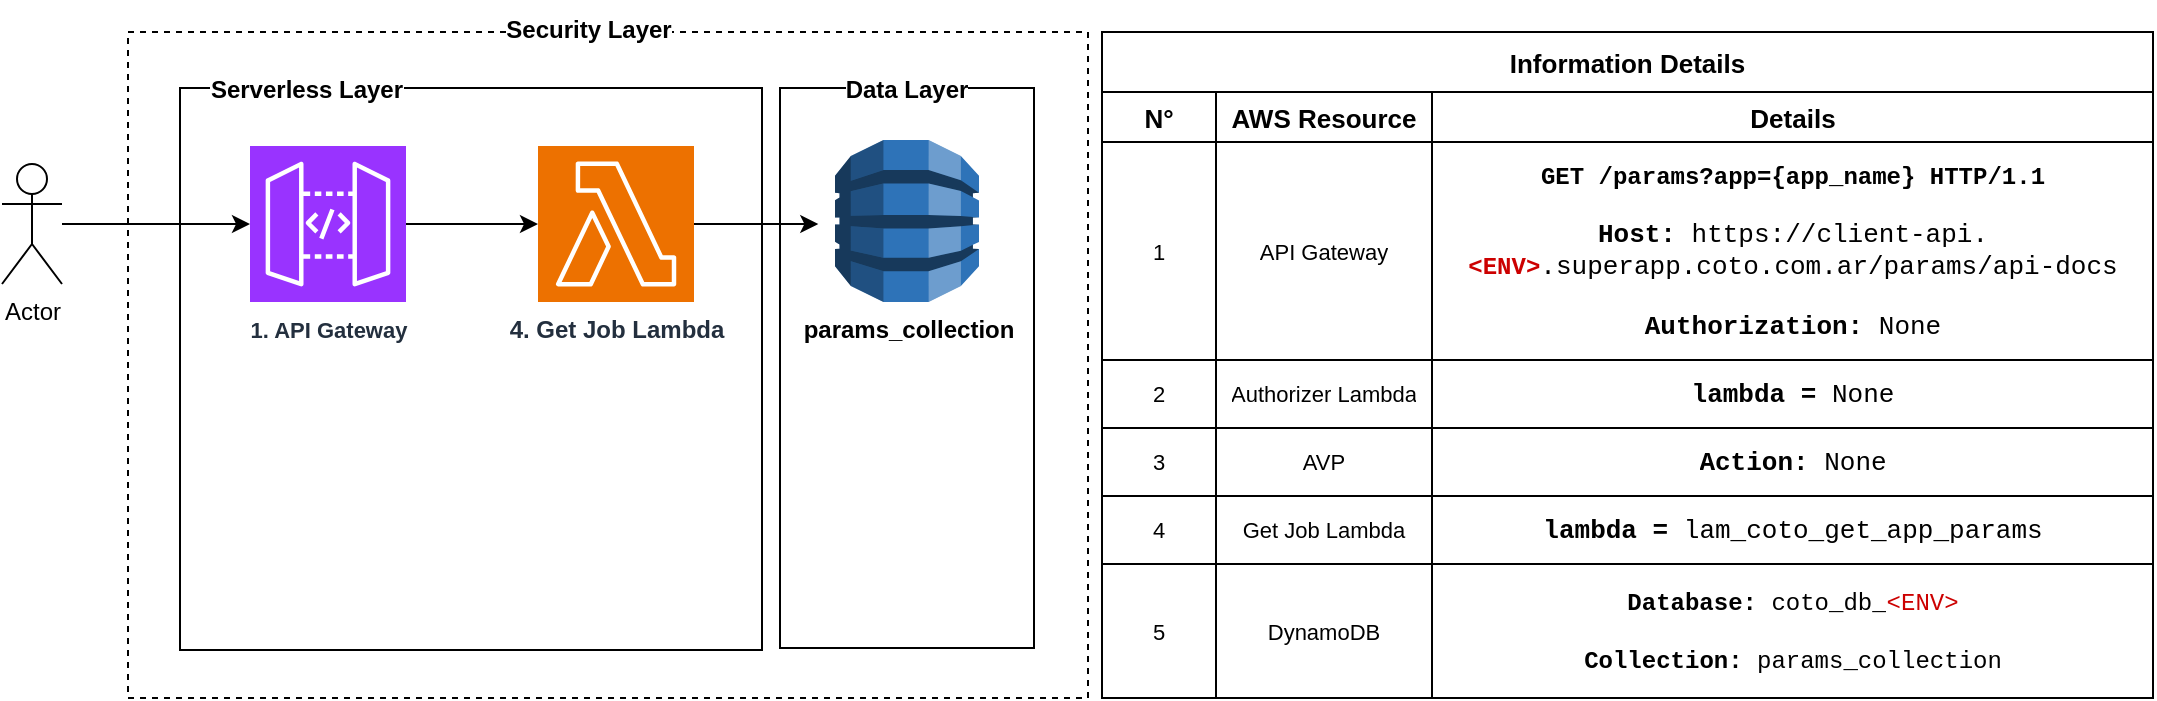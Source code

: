<mxfile>
    <diagram id="3bo6C73IUEG2Hz7L1Zkq" name="Endpoint Diagram">
        <mxGraphModel dx="1322" dy="764" grid="0" gridSize="10" guides="1" tooltips="1" connect="1" arrows="1" fold="1" page="1" pageScale="1" pageWidth="1169" pageHeight="500" math="0" shadow="0">
            <root>
                <mxCell id="0"/>
                <mxCell id="1" parent="0"/>
                <mxCell id="FwFZrQFAwfDxIqGltFOk-17" value="" style="rounded=0;whiteSpace=wrap;html=1;dashed=1;" parent="1" vertex="1">
                    <mxGeometry x="105" y="95" width="480" height="333" as="geometry"/>
                </mxCell>
                <mxCell id="FwFZrQFAwfDxIqGltFOk-12" value="" style="rounded=0;whiteSpace=wrap;html=1;" parent="1" vertex="1">
                    <mxGeometry x="431" y="123" width="127" height="280" as="geometry"/>
                </mxCell>
                <mxCell id="FwFZrQFAwfDxIqGltFOk-1" value="" style="rounded=0;whiteSpace=wrap;html=1;" parent="1" vertex="1">
                    <mxGeometry x="131" y="123" width="291" height="281" as="geometry"/>
                </mxCell>
                <mxCell id="FwFZrQFAwfDxIqGltFOk-2" value="Actor" style="shape=umlActor;verticalLabelPosition=bottom;verticalAlign=top;html=1;outlineConnect=0;" parent="1" vertex="1">
                    <mxGeometry x="42" y="161" width="30" height="60" as="geometry"/>
                </mxCell>
                <mxCell id="FwFZrQFAwfDxIqGltFOk-10" style="edgeStyle=orthogonalEdgeStyle;rounded=0;orthogonalLoop=1;jettySize=auto;html=1;" parent="1" source="FwFZrQFAwfDxIqGltFOk-4" target="FwFZrQFAwfDxIqGltFOk-9" edge="1">
                    <mxGeometry relative="1" as="geometry"/>
                </mxCell>
                <mxCell id="FwFZrQFAwfDxIqGltFOk-4" value="&lt;span style=&quot;background-color: rgb(255, 255, 255);&quot;&gt;&lt;b&gt;&lt;font style=&quot;font-size: 11px;&quot;&gt;1. API Gateway&lt;/font&gt;&lt;/b&gt;&lt;/span&gt;" style="sketch=0;points=[[0,0,0],[0.25,0,0],[0.5,0,0],[0.75,0,0],[1,0,0],[0,1,0],[0.25,1,0],[0.5,1,0],[0.75,1,0],[1,1,0],[0,0.25,0],[0,0.5,0],[0,0.75,0],[1,0.25,0],[1,0.5,0],[1,0.75,0]];outlineConnect=0;fontColor=#232F3E;fillColor=#9933FF;strokeColor=#ffffff;dashed=0;verticalLabelPosition=bottom;verticalAlign=top;align=center;html=1;fontSize=12;fontStyle=0;aspect=fixed;shape=mxgraph.aws4.resourceIcon;resIcon=mxgraph.aws4.api_gateway;" parent="1" vertex="1">
                    <mxGeometry x="166" y="152" width="78" height="78" as="geometry"/>
                </mxCell>
                <mxCell id="FwFZrQFAwfDxIqGltFOk-15" style="edgeStyle=orthogonalEdgeStyle;rounded=0;orthogonalLoop=1;jettySize=auto;html=1;" parent="1" source="FwFZrQFAwfDxIqGltFOk-9" edge="1">
                    <mxGeometry relative="1" as="geometry">
                        <mxPoint x="450.15" y="191" as="targetPoint"/>
                    </mxGeometry>
                </mxCell>
                <mxCell id="FwFZrQFAwfDxIqGltFOk-9" value="&lt;b&gt;4. Get Job Lambda&lt;/b&gt;" style="sketch=0;points=[[0,0,0],[0.25,0,0],[0.5,0,0],[0.75,0,0],[1,0,0],[0,1,0],[0.25,1,0],[0.5,1,0],[0.75,1,0],[1,1,0],[0,0.25,0],[0,0.5,0],[0,0.75,0],[1,0.25,0],[1,0.5,0],[1,0.75,0]];outlineConnect=0;fontColor=#232F3E;fillColor=#ED7100;strokeColor=#ffffff;dashed=0;verticalLabelPosition=bottom;verticalAlign=top;align=center;html=1;fontSize=12;fontStyle=0;aspect=fixed;shape=mxgraph.aws4.resourceIcon;resIcon=mxgraph.aws4.lambda;" parent="1" vertex="1">
                    <mxGeometry x="310" y="152" width="78" height="78" as="geometry"/>
                </mxCell>
                <mxCell id="FwFZrQFAwfDxIqGltFOk-11" value="Serverless Layer" style="text;html=1;align=center;verticalAlign=middle;whiteSpace=wrap;rounded=0;labelBackgroundColor=#FFFFFF;fontStyle=1" parent="1" vertex="1">
                    <mxGeometry x="142" y="109" width="105" height="30" as="geometry"/>
                </mxCell>
                <mxCell id="FwFZrQFAwfDxIqGltFOk-13" value="Data Layer" style="text;html=1;align=center;verticalAlign=middle;whiteSpace=wrap;rounded=0;labelBackgroundColor=#FFFFFF;fontStyle=1" parent="1" vertex="1">
                    <mxGeometry x="442" y="109" width="105" height="30" as="geometry"/>
                </mxCell>
                <mxCell id="FwFZrQFAwfDxIqGltFOk-18" value="Security Layer" style="text;html=1;align=center;verticalAlign=middle;whiteSpace=wrap;rounded=0;labelBackgroundColor=#FFFFFF;fontStyle=1" parent="1" vertex="1">
                    <mxGeometry x="283" y="79" width="105" height="30" as="geometry"/>
                </mxCell>
                <mxCell id="FwFZrQFAwfDxIqGltFOk-19" style="edgeStyle=orthogonalEdgeStyle;rounded=1;orthogonalLoop=1;jettySize=auto;html=1;entryX=0;entryY=0.5;entryDx=0;entryDy=0;entryPerimeter=0;curved=0;" parent="1" source="FwFZrQFAwfDxIqGltFOk-2" target="FwFZrQFAwfDxIqGltFOk-4" edge="1">
                    <mxGeometry relative="1" as="geometry"/>
                </mxCell>
                <mxCell id="FwFZrQFAwfDxIqGltFOk-20" value="Information Details" style="shape=table;startSize=30;container=1;collapsible=0;childLayout=tableLayout;strokeColor=default;fontSize=13;fontStyle=1;" parent="1" vertex="1">
                    <mxGeometry x="592" y="95" width="525.5" height="333" as="geometry"/>
                </mxCell>
                <mxCell id="FwFZrQFAwfDxIqGltFOk-21" value="" style="shape=tableRow;horizontal=0;startSize=0;swimlaneHead=0;swimlaneBody=0;strokeColor=inherit;top=0;left=0;bottom=0;right=0;collapsible=0;dropTarget=0;fillColor=none;points=[[0,0.5],[1,0.5]];portConstraint=eastwest;fontSize=11;" parent="FwFZrQFAwfDxIqGltFOk-20" vertex="1">
                    <mxGeometry y="30" width="525.5" height="25" as="geometry"/>
                </mxCell>
                <mxCell id="FwFZrQFAwfDxIqGltFOk-37" value="&lt;font style=&quot;font-size: 13px;&quot;&gt;N°&lt;/font&gt;" style="shape=partialRectangle;html=1;whiteSpace=wrap;connectable=0;strokeColor=inherit;overflow=hidden;fillColor=none;top=0;left=0;bottom=0;right=0;pointerEvents=1;fontSize=11;fontStyle=1" parent="FwFZrQFAwfDxIqGltFOk-21" vertex="1">
                    <mxGeometry width="57" height="25" as="geometry">
                        <mxRectangle width="57" height="25" as="alternateBounds"/>
                    </mxGeometry>
                </mxCell>
                <mxCell id="FwFZrQFAwfDxIqGltFOk-22" value="&lt;font style=&quot;font-size: 13px;&quot;&gt;AWS Resource&lt;/font&gt;" style="shape=partialRectangle;html=1;whiteSpace=wrap;connectable=0;strokeColor=inherit;overflow=hidden;fillColor=none;top=0;left=0;bottom=0;right=0;pointerEvents=1;fontSize=11;fontStyle=1" parent="FwFZrQFAwfDxIqGltFOk-21" vertex="1">
                    <mxGeometry x="57" width="108" height="25" as="geometry">
                        <mxRectangle width="108" height="25" as="alternateBounds"/>
                    </mxGeometry>
                </mxCell>
                <mxCell id="FwFZrQFAwfDxIqGltFOk-24" value="&lt;font style=&quot;font-size: 13px;&quot;&gt;Details&lt;/font&gt;" style="shape=partialRectangle;html=1;whiteSpace=wrap;connectable=0;strokeColor=inherit;overflow=hidden;fillColor=none;top=0;left=0;bottom=0;right=0;pointerEvents=1;fontSize=11;fontStyle=1" parent="FwFZrQFAwfDxIqGltFOk-21" vertex="1">
                    <mxGeometry x="165" width="361" height="25" as="geometry">
                        <mxRectangle width="361" height="25" as="alternateBounds"/>
                    </mxGeometry>
                </mxCell>
                <mxCell id="FwFZrQFAwfDxIqGltFOk-25" value="" style="shape=tableRow;horizontal=0;startSize=0;swimlaneHead=0;swimlaneBody=0;strokeColor=inherit;top=0;left=0;bottom=0;right=0;collapsible=0;dropTarget=0;fillColor=none;points=[[0,0.5],[1,0.5]];portConstraint=eastwest;fontSize=11;" parent="FwFZrQFAwfDxIqGltFOk-20" vertex="1">
                    <mxGeometry y="55" width="525.5" height="109" as="geometry"/>
                </mxCell>
                <mxCell id="FwFZrQFAwfDxIqGltFOk-38" value="1" style="shape=partialRectangle;html=1;whiteSpace=wrap;connectable=0;strokeColor=inherit;overflow=hidden;fillColor=none;top=0;left=0;bottom=0;right=0;pointerEvents=1;fontSize=11;" parent="FwFZrQFAwfDxIqGltFOk-25" vertex="1">
                    <mxGeometry width="57" height="109" as="geometry">
                        <mxRectangle width="57" height="109" as="alternateBounds"/>
                    </mxGeometry>
                </mxCell>
                <mxCell id="FwFZrQFAwfDxIqGltFOk-26" value="API Gateway" style="shape=partialRectangle;html=1;whiteSpace=wrap;connectable=0;strokeColor=inherit;overflow=hidden;fillColor=none;top=0;left=0;bottom=0;right=0;pointerEvents=1;fontSize=11;" parent="FwFZrQFAwfDxIqGltFOk-25" vertex="1">
                    <mxGeometry x="57" width="108" height="109" as="geometry">
                        <mxRectangle width="108" height="109" as="alternateBounds"/>
                    </mxGeometry>
                </mxCell>
                <mxCell id="FwFZrQFAwfDxIqGltFOk-28" value="&lt;font face=&quot;Courier New&quot;&gt;&lt;font style=&quot;font-size: 12px;&quot;&gt;&lt;b&gt;&lt;font style=&quot;font-size: 12px;&quot;&gt;GET /params?app={&lt;/font&gt;&lt;/b&gt;&lt;b&gt;app_name&lt;/b&gt;&lt;b&gt;&lt;font style=&quot;font-size: 12px;&quot;&gt;}&lt;/font&gt;&lt;/b&gt;&lt;b&gt;&lt;font style=&quot;font-size: 12px;&quot;&gt;&amp;nbsp;HTTP/1.1&lt;/font&gt;&lt;/b&gt;&lt;/font&gt;&lt;br&gt;&lt;br&gt;&lt;b style=&quot;font-size: 13px;&quot;&gt;Host: &lt;/b&gt;&lt;span style=&quot;font-size: 13px;&quot;&gt;https://client-api.&lt;/span&gt;&lt;b style=&quot;font-size: 12px;&quot;&gt;&lt;font color=&quot;#cc0000&quot;&gt;&lt;span style=&quot;text-align: left; background-color: rgb(255, 255, 255);&quot;&gt;&amp;lt;ENV&lt;/span&gt;&lt;span style=&quot;text-align: left; background-color: rgb(255, 255, 255);&quot;&gt;&amp;gt;&lt;/span&gt;&lt;/font&gt;&lt;/b&gt;&lt;span style=&quot;font-size: 13px;&quot;&gt;.superapp.coto.com.ar/params/api-docs&lt;br&gt;&lt;/span&gt;&lt;br&gt;&lt;b style=&quot;font-size: 13px;&quot;&gt;Authorization: &lt;/b&gt;&lt;span style=&quot;font-size: 13px;&quot;&gt;None&lt;/span&gt;&lt;/font&gt;" style="shape=partialRectangle;html=1;whiteSpace=wrap;connectable=0;strokeColor=inherit;overflow=hidden;fillColor=none;top=0;left=0;bottom=0;right=0;pointerEvents=1;fontSize=11;" parent="FwFZrQFAwfDxIqGltFOk-25" vertex="1">
                    <mxGeometry x="165" width="361" height="109" as="geometry">
                        <mxRectangle width="361" height="109" as="alternateBounds"/>
                    </mxGeometry>
                </mxCell>
                <mxCell id="FwFZrQFAwfDxIqGltFOk-33" style="shape=tableRow;horizontal=0;startSize=0;swimlaneHead=0;swimlaneBody=0;strokeColor=inherit;top=0;left=0;bottom=0;right=0;collapsible=0;dropTarget=0;fillColor=none;points=[[0,0.5],[1,0.5]];portConstraint=eastwest;fontSize=11;" parent="FwFZrQFAwfDxIqGltFOk-20" vertex="1">
                    <mxGeometry y="164" width="525.5" height="34" as="geometry"/>
                </mxCell>
                <mxCell id="FwFZrQFAwfDxIqGltFOk-40" value="2" style="shape=partialRectangle;html=1;whiteSpace=wrap;connectable=0;strokeColor=inherit;overflow=hidden;fillColor=none;top=0;left=0;bottom=0;right=0;pointerEvents=1;fontSize=11;" parent="FwFZrQFAwfDxIqGltFOk-33" vertex="1">
                    <mxGeometry width="57" height="34" as="geometry">
                        <mxRectangle width="57" height="34" as="alternateBounds"/>
                    </mxGeometry>
                </mxCell>
                <mxCell id="FwFZrQFAwfDxIqGltFOk-34" value="Authorizer Lambda" style="shape=partialRectangle;html=1;whiteSpace=wrap;connectable=0;strokeColor=inherit;overflow=hidden;fillColor=none;top=0;left=0;bottom=0;right=0;pointerEvents=1;fontSize=11;" parent="FwFZrQFAwfDxIqGltFOk-33" vertex="1">
                    <mxGeometry x="57" width="108" height="34" as="geometry">
                        <mxRectangle width="108" height="34" as="alternateBounds"/>
                    </mxGeometry>
                </mxCell>
                <mxCell id="FwFZrQFAwfDxIqGltFOk-36" value="&lt;span style=&quot;font-family: &amp;quot;Courier New&amp;quot;;&quot;&gt;&lt;font style=&quot;font-size: 13px;&quot;&gt;&lt;b&gt;lambda = &lt;/b&gt;None&lt;/font&gt;&lt;/span&gt;" style="shape=partialRectangle;html=1;whiteSpace=wrap;connectable=0;strokeColor=inherit;overflow=hidden;fillColor=none;top=0;left=0;bottom=0;right=0;pointerEvents=1;fontSize=11;" parent="FwFZrQFAwfDxIqGltFOk-33" vertex="1">
                    <mxGeometry x="165" width="361" height="34" as="geometry">
                        <mxRectangle width="361" height="34" as="alternateBounds"/>
                    </mxGeometry>
                </mxCell>
                <mxCell id="eOx0RVlwl970yt2SOErL-3" style="shape=tableRow;horizontal=0;startSize=0;swimlaneHead=0;swimlaneBody=0;strokeColor=inherit;top=0;left=0;bottom=0;right=0;collapsible=0;dropTarget=0;fillColor=none;points=[[0,0.5],[1,0.5]];portConstraint=eastwest;fontSize=11;" parent="FwFZrQFAwfDxIqGltFOk-20" vertex="1">
                    <mxGeometry y="198" width="525.5" height="34" as="geometry"/>
                </mxCell>
                <mxCell id="eOx0RVlwl970yt2SOErL-4" value="3" style="shape=partialRectangle;html=1;whiteSpace=wrap;connectable=0;strokeColor=inherit;overflow=hidden;fillColor=none;top=0;left=0;bottom=0;right=0;pointerEvents=1;fontSize=11;" parent="eOx0RVlwl970yt2SOErL-3" vertex="1">
                    <mxGeometry width="57" height="34" as="geometry">
                        <mxRectangle width="57" height="34" as="alternateBounds"/>
                    </mxGeometry>
                </mxCell>
                <mxCell id="eOx0RVlwl970yt2SOErL-5" value="AVP" style="shape=partialRectangle;html=1;whiteSpace=wrap;connectable=0;strokeColor=inherit;overflow=hidden;fillColor=none;top=0;left=0;bottom=0;right=0;pointerEvents=1;fontSize=11;" parent="eOx0RVlwl970yt2SOErL-3" vertex="1">
                    <mxGeometry x="57" width="108" height="34" as="geometry">
                        <mxRectangle width="108" height="34" as="alternateBounds"/>
                    </mxGeometry>
                </mxCell>
                <mxCell id="eOx0RVlwl970yt2SOErL-6" value="&lt;span style=&quot;font-family: &amp;quot;Courier New&amp;quot;;&quot;&gt;&lt;font style=&quot;font-size: 13px;&quot;&gt;&lt;b&gt;Action:&lt;/b&gt;&amp;nbsp;None&lt;/font&gt;&lt;/span&gt;" style="shape=partialRectangle;html=1;whiteSpace=wrap;connectable=0;strokeColor=inherit;overflow=hidden;fillColor=none;top=0;left=0;bottom=0;right=0;pointerEvents=1;fontSize=11;" parent="eOx0RVlwl970yt2SOErL-3" vertex="1">
                    <mxGeometry x="165" width="361" height="34" as="geometry">
                        <mxRectangle width="361" height="34" as="alternateBounds"/>
                    </mxGeometry>
                </mxCell>
                <mxCell id="FwFZrQFAwfDxIqGltFOk-29" value="" style="shape=tableRow;horizontal=0;startSize=0;swimlaneHead=0;swimlaneBody=0;strokeColor=inherit;top=0;left=0;bottom=0;right=0;collapsible=0;dropTarget=0;fillColor=none;points=[[0,0.5],[1,0.5]];portConstraint=eastwest;fontSize=11;" parent="FwFZrQFAwfDxIqGltFOk-20" vertex="1">
                    <mxGeometry y="232" width="525.5" height="34" as="geometry"/>
                </mxCell>
                <mxCell id="FwFZrQFAwfDxIqGltFOk-39" value="4" style="shape=partialRectangle;html=1;whiteSpace=wrap;connectable=0;strokeColor=inherit;overflow=hidden;fillColor=none;top=0;left=0;bottom=0;right=0;pointerEvents=1;fontSize=11;" parent="FwFZrQFAwfDxIqGltFOk-29" vertex="1">
                    <mxGeometry width="57" height="34" as="geometry">
                        <mxRectangle width="57" height="34" as="alternateBounds"/>
                    </mxGeometry>
                </mxCell>
                <mxCell id="FwFZrQFAwfDxIqGltFOk-30" value="Get Job Lambda" style="shape=partialRectangle;html=1;whiteSpace=wrap;connectable=0;strokeColor=inherit;overflow=hidden;fillColor=none;top=0;left=0;bottom=0;right=0;pointerEvents=1;fontSize=11;" parent="FwFZrQFAwfDxIqGltFOk-29" vertex="1">
                    <mxGeometry x="57" width="108" height="34" as="geometry">
                        <mxRectangle width="108" height="34" as="alternateBounds"/>
                    </mxGeometry>
                </mxCell>
                <mxCell id="FwFZrQFAwfDxIqGltFOk-32" value="&lt;font size=&quot;1&quot; face=&quot;Courier New&quot;&gt;&lt;b style=&quot;font-size: 13px;&quot;&gt;lambda = &lt;/b&gt;&lt;span style=&quot;font-size: 13px;&quot;&gt;lam_coto_get_app_params&lt;/span&gt;&lt;/font&gt;" style="shape=partialRectangle;html=1;whiteSpace=wrap;connectable=0;strokeColor=inherit;overflow=hidden;fillColor=none;top=0;left=0;bottom=0;right=0;pointerEvents=1;fontSize=11;" parent="FwFZrQFAwfDxIqGltFOk-29" vertex="1">
                    <mxGeometry x="165" width="361" height="34" as="geometry">
                        <mxRectangle width="361" height="34" as="alternateBounds"/>
                    </mxGeometry>
                </mxCell>
                <mxCell id="FwFZrQFAwfDxIqGltFOk-41" style="shape=tableRow;horizontal=0;startSize=0;swimlaneHead=0;swimlaneBody=0;strokeColor=inherit;top=0;left=0;bottom=0;right=0;collapsible=0;dropTarget=0;fillColor=none;points=[[0,0.5],[1,0.5]];portConstraint=eastwest;fontSize=11;" parent="FwFZrQFAwfDxIqGltFOk-20" vertex="1">
                    <mxGeometry y="266" width="525.5" height="67" as="geometry"/>
                </mxCell>
                <mxCell id="FwFZrQFAwfDxIqGltFOk-42" value="5" style="shape=partialRectangle;html=1;whiteSpace=wrap;connectable=0;strokeColor=inherit;overflow=hidden;fillColor=none;top=0;left=0;bottom=0;right=0;pointerEvents=1;fontSize=11;" parent="FwFZrQFAwfDxIqGltFOk-41" vertex="1">
                    <mxGeometry width="57" height="67" as="geometry">
                        <mxRectangle width="57" height="67" as="alternateBounds"/>
                    </mxGeometry>
                </mxCell>
                <mxCell id="FwFZrQFAwfDxIqGltFOk-43" value="DynamoDB" style="shape=partialRectangle;html=1;whiteSpace=wrap;connectable=0;strokeColor=inherit;overflow=hidden;fillColor=none;top=0;left=0;bottom=0;right=0;pointerEvents=1;fontSize=11;" parent="FwFZrQFAwfDxIqGltFOk-41" vertex="1">
                    <mxGeometry x="57" width="108" height="67" as="geometry">
                        <mxRectangle width="108" height="67" as="alternateBounds"/>
                    </mxGeometry>
                </mxCell>
                <mxCell id="FwFZrQFAwfDxIqGltFOk-44" value="&lt;font face=&quot;Courier New&quot; style=&quot;font-size: 12px;&quot;&gt;&lt;font style=&quot;font-size: 12px;&quot;&gt;&lt;b&gt;Database: &lt;/b&gt;coto_db_&lt;/font&gt;&lt;span style=&quot;color: rgb(204, 0, 0); text-align: left; background-color: rgb(255, 255, 255);&quot;&gt;&amp;lt;ENV&lt;/span&gt;&lt;span style=&quot;text-align: left; background-color: rgb(255, 255, 255);&quot;&gt;&lt;font color=&quot;#cc0000&quot;&gt;&amp;gt;&lt;/font&gt;&lt;br&gt;&lt;br&gt;&lt;b&gt;Collection: &lt;/b&gt;params_collection&lt;/span&gt;&lt;/font&gt;" style="shape=partialRectangle;html=1;whiteSpace=wrap;connectable=0;strokeColor=inherit;overflow=hidden;fillColor=none;top=0;left=0;bottom=0;right=0;pointerEvents=1;fontSize=11;" parent="FwFZrQFAwfDxIqGltFOk-41" vertex="1">
                    <mxGeometry x="165" width="361" height="67" as="geometry">
                        <mxRectangle width="361" height="67" as="alternateBounds"/>
                    </mxGeometry>
                </mxCell>
                <mxCell id="R9xfIT4mSATrFfbLAZ-J-1" value="&lt;b&gt;params_collection&lt;/b&gt;" style="outlineConnect=0;dashed=0;verticalLabelPosition=bottom;verticalAlign=top;align=center;html=1;shape=mxgraph.aws3.dynamo_db;fillColor=#2E73B8;gradientColor=none;" parent="1" vertex="1">
                    <mxGeometry x="458.5" y="149" width="72" height="81" as="geometry"/>
                </mxCell>
            </root>
        </mxGraphModel>
    </diagram>
</mxfile>